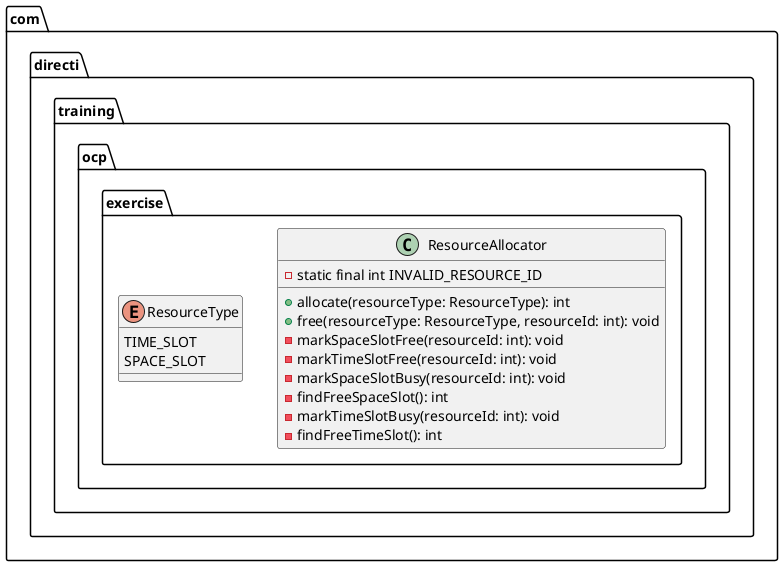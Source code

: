 @startuml

package "com.directi.training.ocp.exercise" {
    class ResourceAllocator {
        - static final int INVALID_RESOURCE_ID
        + allocate(resourceType: ResourceType): int
        + free(resourceType: ResourceType, resourceId: int): void
        - markSpaceSlotFree(resourceId: int): void
        - markTimeSlotFree(resourceId: int): void
        - markSpaceSlotBusy(resourceId: int): void
        - findFreeSpaceSlot(): int
        - markTimeSlotBusy(resourceId: int): void
        - findFreeTimeSlot(): int
    }
    
    enum ResourceType {
        TIME_SLOT
        SPACE_SLOT
    }
}

@enduml
